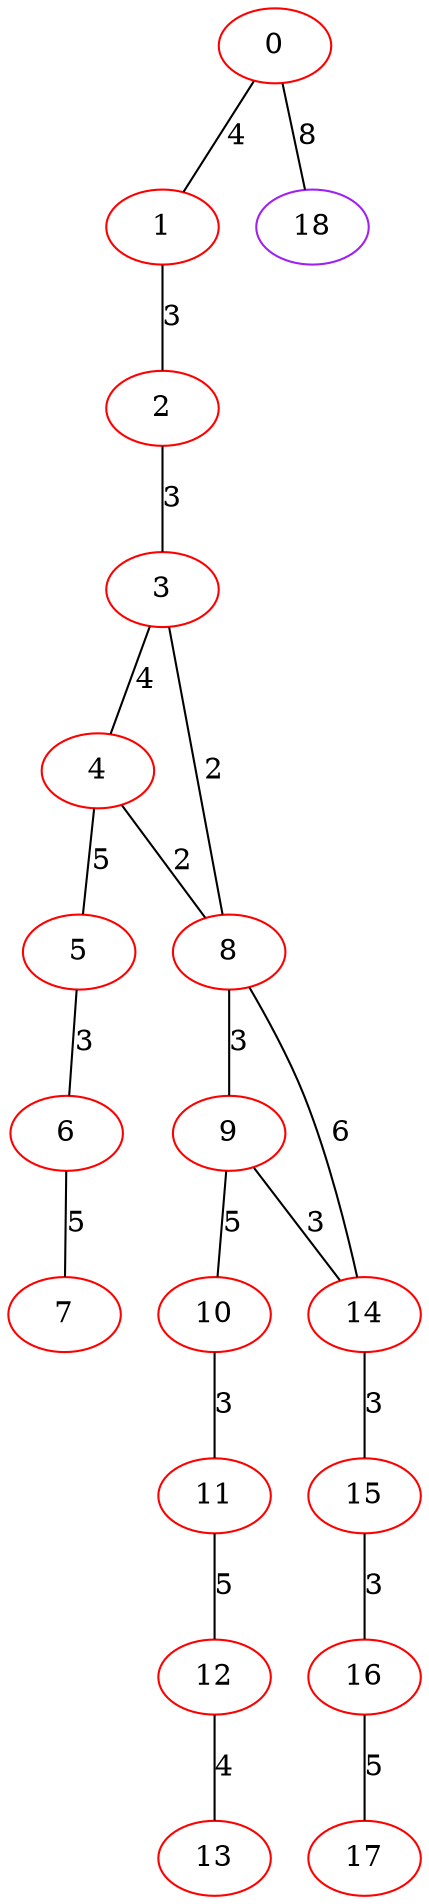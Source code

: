graph "" {
0 [color=red, weight=1];
1 [color=red, weight=1];
2 [color=red, weight=1];
3 [color=red, weight=1];
4 [color=red, weight=1];
5 [color=red, weight=1];
6 [color=red, weight=1];
7 [color=red, weight=1];
8 [color=red, weight=1];
9 [color=red, weight=1];
10 [color=red, weight=1];
11 [color=red, weight=1];
12 [color=red, weight=1];
13 [color=red, weight=1];
14 [color=red, weight=1];
15 [color=red, weight=1];
16 [color=red, weight=1];
17 [color=red, weight=1];
18 [color=purple, weight=4];
0 -- 1  [key=0, label=4];
0 -- 18  [key=0, label=8];
1 -- 2  [key=0, label=3];
2 -- 3  [key=0, label=3];
3 -- 8  [key=0, label=2];
3 -- 4  [key=0, label=4];
4 -- 8  [key=0, label=2];
4 -- 5  [key=0, label=5];
5 -- 6  [key=0, label=3];
6 -- 7  [key=0, label=5];
8 -- 9  [key=0, label=3];
8 -- 14  [key=0, label=6];
9 -- 10  [key=0, label=5];
9 -- 14  [key=0, label=3];
10 -- 11  [key=0, label=3];
11 -- 12  [key=0, label=5];
12 -- 13  [key=0, label=4];
14 -- 15  [key=0, label=3];
15 -- 16  [key=0, label=3];
16 -- 17  [key=0, label=5];
}
